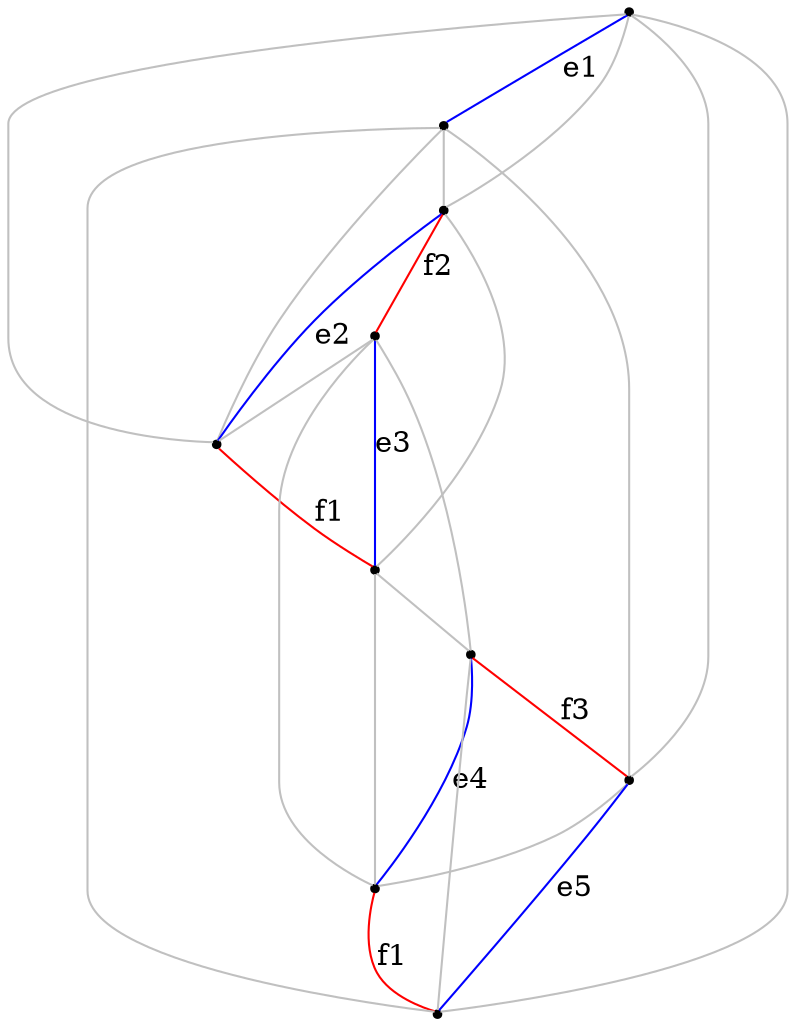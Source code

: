 graph G {

	node [shape="point"];
	size = 10;
	1--2 [label = "e1",color = "blue"];
	3--4 [label = "e2",color = "blue"];
	5--6 [label = "e3",color = "blue"];
	7--8 [label = "e4",color = "blue"];
	9--10 [label = "e5",color = "blue"];
	1--3--2--4--1 [color = "gray"];
	3--5 [label = "f1", color = "red"];
	5--4 [color = "gray"];
	4--6 [label = "f2", color = "red"];
	6--3 [color = "gray"];
	5--7--6--8--5 [color = "gray"]; 
	7--9 [label = "f3", color = "red"];
	9--8 [color = "gray"]; 
	8--10 [label = "f1", color = "red"];
	10--7 [color = "gray"];
	9--1--10--2--9 [color = "gray"];
}
